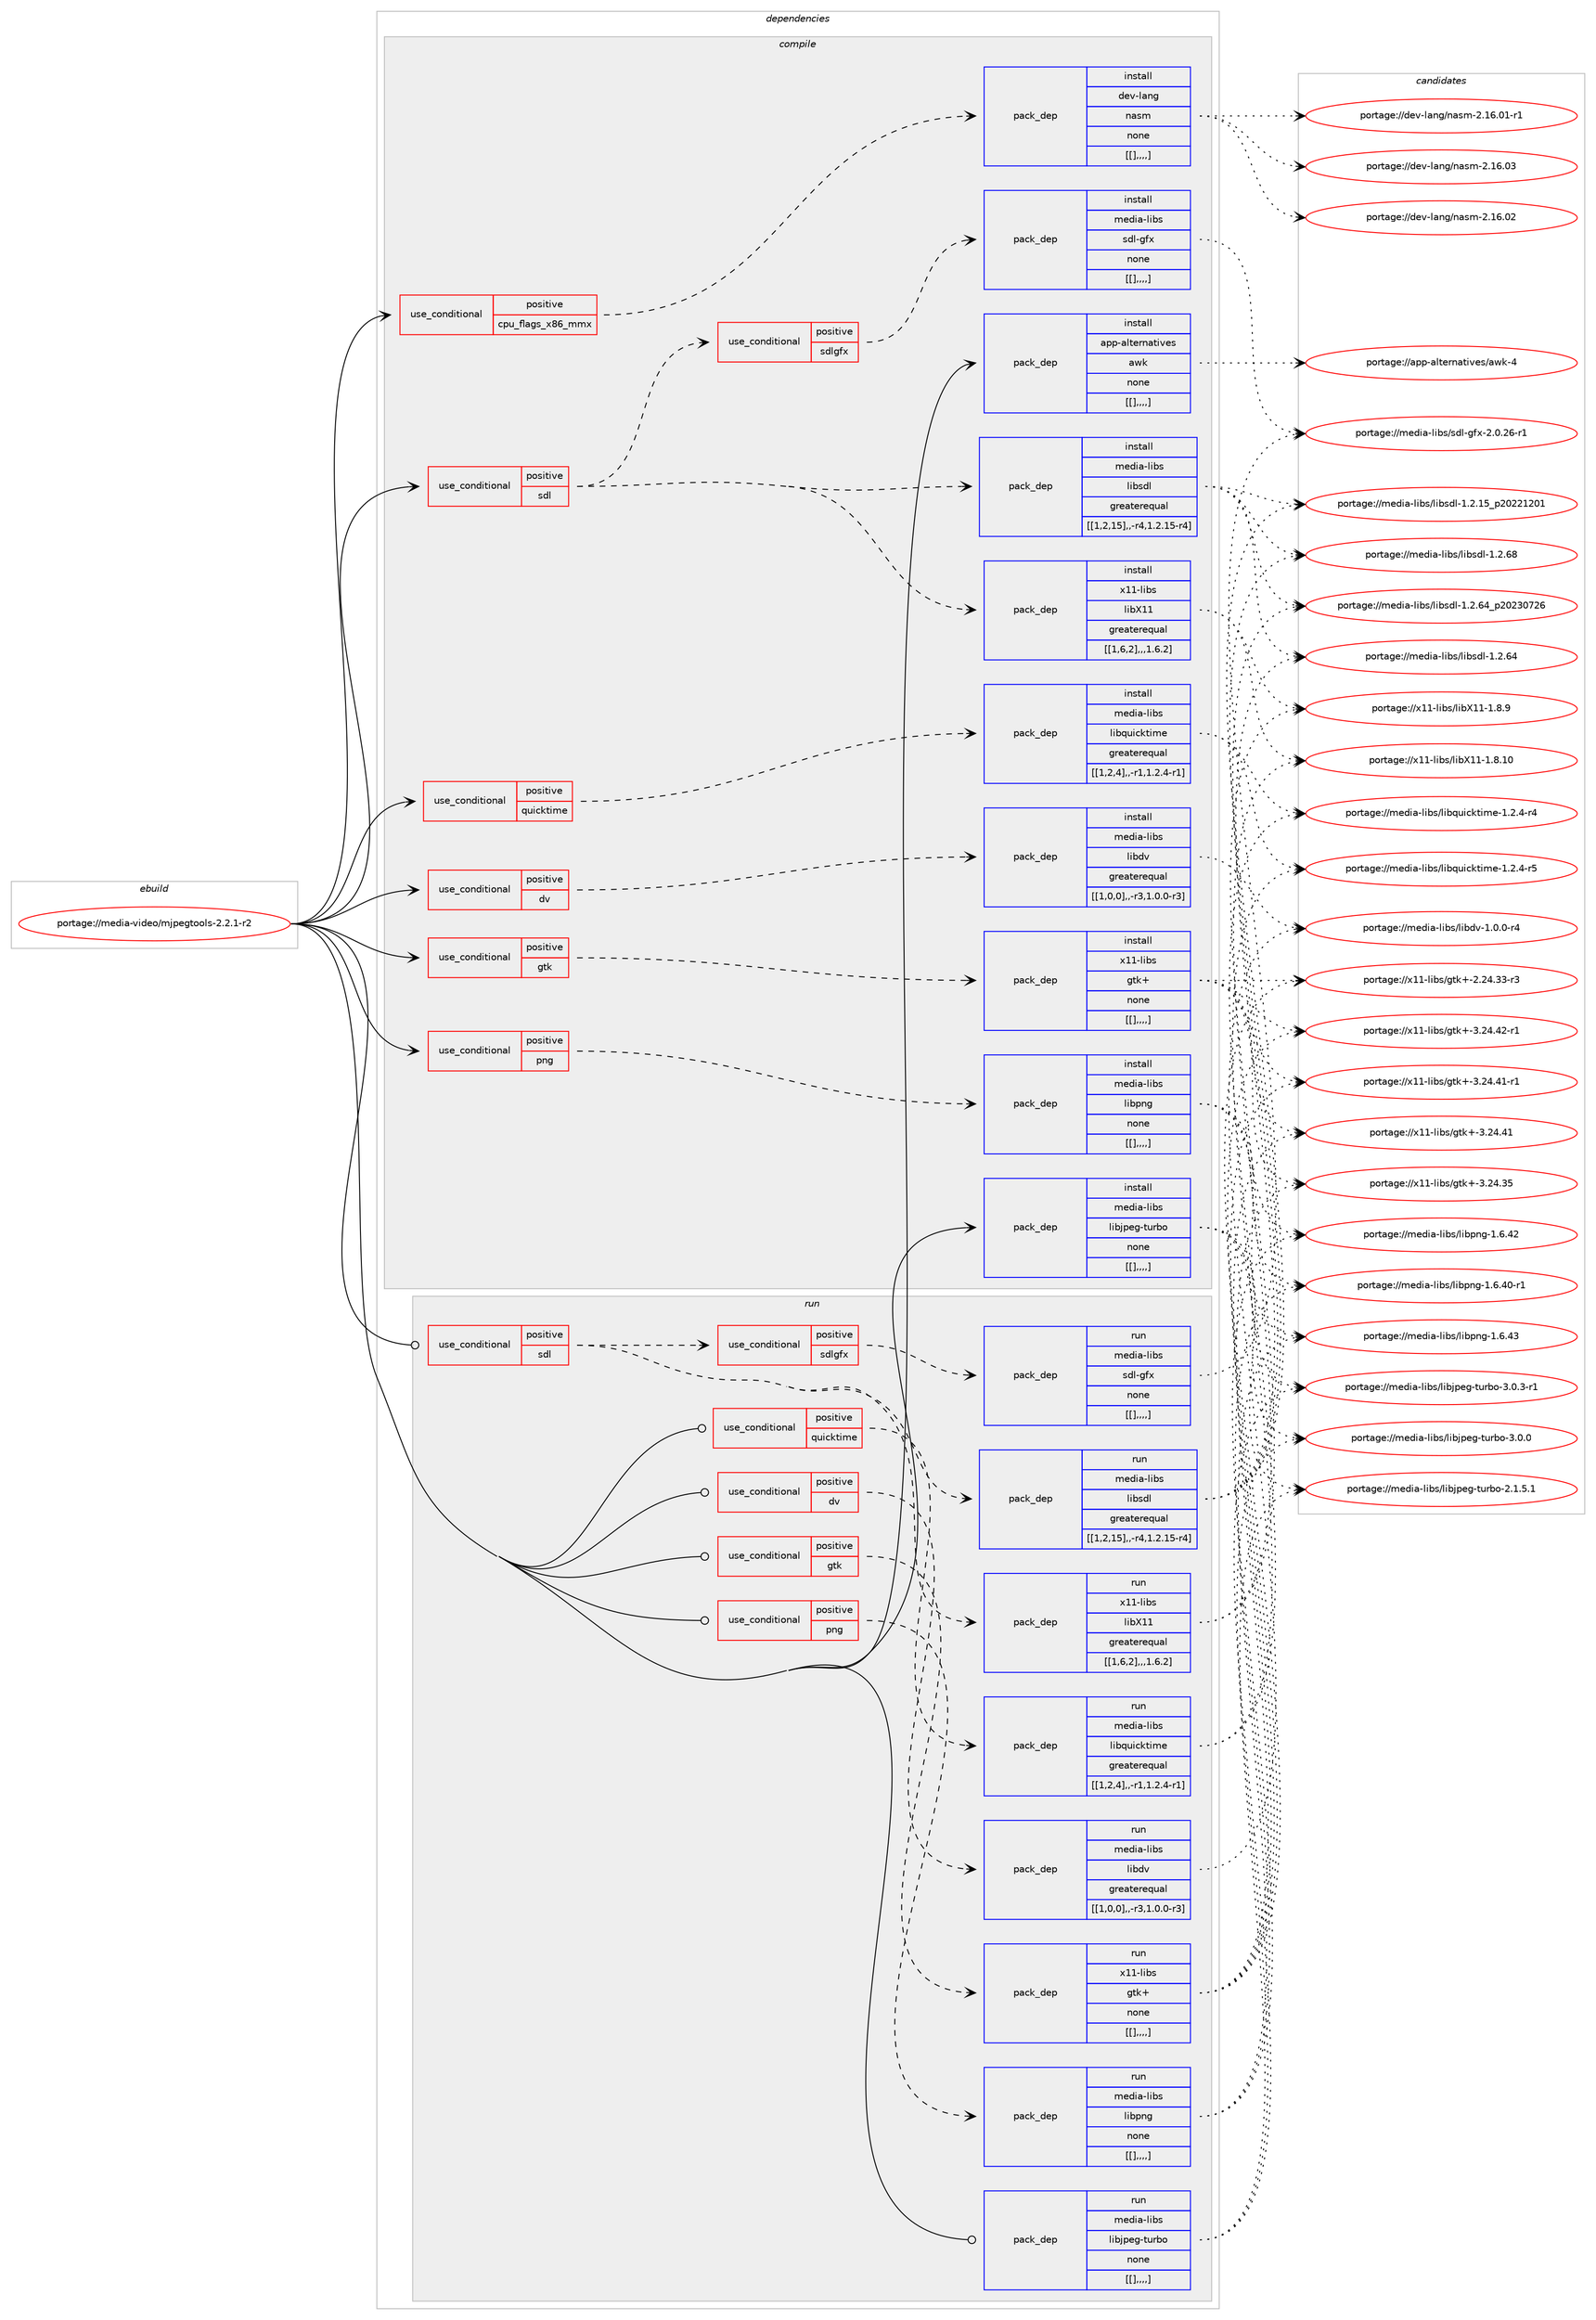 digraph prolog {

# *************
# Graph options
# *************

newrank=true;
concentrate=true;
compound=true;
graph [rankdir=LR,fontname=Helvetica,fontsize=10,ranksep=1.5];#, ranksep=2.5, nodesep=0.2];
edge  [arrowhead=vee];
node  [fontname=Helvetica,fontsize=10];

# **********
# The ebuild
# **********

subgraph cluster_leftcol {
color=gray;
label=<<i>ebuild</i>>;
id [label="portage://media-video/mjpegtools-2.2.1-r2", color=red, width=4, href="../media-video/mjpegtools-2.2.1-r2.svg"];
}

# ****************
# The dependencies
# ****************

subgraph cluster_midcol {
color=gray;
label=<<i>dependencies</i>>;
subgraph cluster_compile {
fillcolor="#eeeeee";
style=filled;
label=<<i>compile</i>>;
subgraph cond88739 {
dependency347821 [label=<<TABLE BORDER="0" CELLBORDER="1" CELLSPACING="0" CELLPADDING="4"><TR><TD ROWSPAN="3" CELLPADDING="10">use_conditional</TD></TR><TR><TD>positive</TD></TR><TR><TD>cpu_flags_x86_mmx</TD></TR></TABLE>>, shape=none, color=red];
subgraph pack256404 {
dependency347822 [label=<<TABLE BORDER="0" CELLBORDER="1" CELLSPACING="0" CELLPADDING="4" WIDTH="220"><TR><TD ROWSPAN="6" CELLPADDING="30">pack_dep</TD></TR><TR><TD WIDTH="110">install</TD></TR><TR><TD>dev-lang</TD></TR><TR><TD>nasm</TD></TR><TR><TD>none</TD></TR><TR><TD>[[],,,,]</TD></TR></TABLE>>, shape=none, color=blue];
}
dependency347821:e -> dependency347822:w [weight=20,style="dashed",arrowhead="vee"];
}
id:e -> dependency347821:w [weight=20,style="solid",arrowhead="vee"];
subgraph cond88740 {
dependency347823 [label=<<TABLE BORDER="0" CELLBORDER="1" CELLSPACING="0" CELLPADDING="4"><TR><TD ROWSPAN="3" CELLPADDING="10">use_conditional</TD></TR><TR><TD>positive</TD></TR><TR><TD>dv</TD></TR></TABLE>>, shape=none, color=red];
subgraph pack256405 {
dependency347824 [label=<<TABLE BORDER="0" CELLBORDER="1" CELLSPACING="0" CELLPADDING="4" WIDTH="220"><TR><TD ROWSPAN="6" CELLPADDING="30">pack_dep</TD></TR><TR><TD WIDTH="110">install</TD></TR><TR><TD>media-libs</TD></TR><TR><TD>libdv</TD></TR><TR><TD>greaterequal</TD></TR><TR><TD>[[1,0,0],,-r3,1.0.0-r3]</TD></TR></TABLE>>, shape=none, color=blue];
}
dependency347823:e -> dependency347824:w [weight=20,style="dashed",arrowhead="vee"];
}
id:e -> dependency347823:w [weight=20,style="solid",arrowhead="vee"];
subgraph cond88741 {
dependency347825 [label=<<TABLE BORDER="0" CELLBORDER="1" CELLSPACING="0" CELLPADDING="4"><TR><TD ROWSPAN="3" CELLPADDING="10">use_conditional</TD></TR><TR><TD>positive</TD></TR><TR><TD>gtk</TD></TR></TABLE>>, shape=none, color=red];
subgraph pack256406 {
dependency347826 [label=<<TABLE BORDER="0" CELLBORDER="1" CELLSPACING="0" CELLPADDING="4" WIDTH="220"><TR><TD ROWSPAN="6" CELLPADDING="30">pack_dep</TD></TR><TR><TD WIDTH="110">install</TD></TR><TR><TD>x11-libs</TD></TR><TR><TD>gtk+</TD></TR><TR><TD>none</TD></TR><TR><TD>[[],,,,]</TD></TR></TABLE>>, shape=none, color=blue];
}
dependency347825:e -> dependency347826:w [weight=20,style="dashed",arrowhead="vee"];
}
id:e -> dependency347825:w [weight=20,style="solid",arrowhead="vee"];
subgraph cond88742 {
dependency347827 [label=<<TABLE BORDER="0" CELLBORDER="1" CELLSPACING="0" CELLPADDING="4"><TR><TD ROWSPAN="3" CELLPADDING="10">use_conditional</TD></TR><TR><TD>positive</TD></TR><TR><TD>png</TD></TR></TABLE>>, shape=none, color=red];
subgraph pack256407 {
dependency347828 [label=<<TABLE BORDER="0" CELLBORDER="1" CELLSPACING="0" CELLPADDING="4" WIDTH="220"><TR><TD ROWSPAN="6" CELLPADDING="30">pack_dep</TD></TR><TR><TD WIDTH="110">install</TD></TR><TR><TD>media-libs</TD></TR><TR><TD>libpng</TD></TR><TR><TD>none</TD></TR><TR><TD>[[],,,,]</TD></TR></TABLE>>, shape=none, color=blue];
}
dependency347827:e -> dependency347828:w [weight=20,style="dashed",arrowhead="vee"];
}
id:e -> dependency347827:w [weight=20,style="solid",arrowhead="vee"];
subgraph cond88743 {
dependency347829 [label=<<TABLE BORDER="0" CELLBORDER="1" CELLSPACING="0" CELLPADDING="4"><TR><TD ROWSPAN="3" CELLPADDING="10">use_conditional</TD></TR><TR><TD>positive</TD></TR><TR><TD>quicktime</TD></TR></TABLE>>, shape=none, color=red];
subgraph pack256408 {
dependency347830 [label=<<TABLE BORDER="0" CELLBORDER="1" CELLSPACING="0" CELLPADDING="4" WIDTH="220"><TR><TD ROWSPAN="6" CELLPADDING="30">pack_dep</TD></TR><TR><TD WIDTH="110">install</TD></TR><TR><TD>media-libs</TD></TR><TR><TD>libquicktime</TD></TR><TR><TD>greaterequal</TD></TR><TR><TD>[[1,2,4],,-r1,1.2.4-r1]</TD></TR></TABLE>>, shape=none, color=blue];
}
dependency347829:e -> dependency347830:w [weight=20,style="dashed",arrowhead="vee"];
}
id:e -> dependency347829:w [weight=20,style="solid",arrowhead="vee"];
subgraph cond88744 {
dependency347831 [label=<<TABLE BORDER="0" CELLBORDER="1" CELLSPACING="0" CELLPADDING="4"><TR><TD ROWSPAN="3" CELLPADDING="10">use_conditional</TD></TR><TR><TD>positive</TD></TR><TR><TD>sdl</TD></TR></TABLE>>, shape=none, color=red];
subgraph pack256409 {
dependency347832 [label=<<TABLE BORDER="0" CELLBORDER="1" CELLSPACING="0" CELLPADDING="4" WIDTH="220"><TR><TD ROWSPAN="6" CELLPADDING="30">pack_dep</TD></TR><TR><TD WIDTH="110">install</TD></TR><TR><TD>media-libs</TD></TR><TR><TD>libsdl</TD></TR><TR><TD>greaterequal</TD></TR><TR><TD>[[1,2,15],,-r4,1.2.15-r4]</TD></TR></TABLE>>, shape=none, color=blue];
}
dependency347831:e -> dependency347832:w [weight=20,style="dashed",arrowhead="vee"];
subgraph pack256410 {
dependency347833 [label=<<TABLE BORDER="0" CELLBORDER="1" CELLSPACING="0" CELLPADDING="4" WIDTH="220"><TR><TD ROWSPAN="6" CELLPADDING="30">pack_dep</TD></TR><TR><TD WIDTH="110">install</TD></TR><TR><TD>x11-libs</TD></TR><TR><TD>libX11</TD></TR><TR><TD>greaterequal</TD></TR><TR><TD>[[1,6,2],,,1.6.2]</TD></TR></TABLE>>, shape=none, color=blue];
}
dependency347831:e -> dependency347833:w [weight=20,style="dashed",arrowhead="vee"];
subgraph cond88745 {
dependency347834 [label=<<TABLE BORDER="0" CELLBORDER="1" CELLSPACING="0" CELLPADDING="4"><TR><TD ROWSPAN="3" CELLPADDING="10">use_conditional</TD></TR><TR><TD>positive</TD></TR><TR><TD>sdlgfx</TD></TR></TABLE>>, shape=none, color=red];
subgraph pack256411 {
dependency347835 [label=<<TABLE BORDER="0" CELLBORDER="1" CELLSPACING="0" CELLPADDING="4" WIDTH="220"><TR><TD ROWSPAN="6" CELLPADDING="30">pack_dep</TD></TR><TR><TD WIDTH="110">install</TD></TR><TR><TD>media-libs</TD></TR><TR><TD>sdl-gfx</TD></TR><TR><TD>none</TD></TR><TR><TD>[[],,,,]</TD></TR></TABLE>>, shape=none, color=blue];
}
dependency347834:e -> dependency347835:w [weight=20,style="dashed",arrowhead="vee"];
}
dependency347831:e -> dependency347834:w [weight=20,style="dashed",arrowhead="vee"];
}
id:e -> dependency347831:w [weight=20,style="solid",arrowhead="vee"];
subgraph pack256412 {
dependency347836 [label=<<TABLE BORDER="0" CELLBORDER="1" CELLSPACING="0" CELLPADDING="4" WIDTH="220"><TR><TD ROWSPAN="6" CELLPADDING="30">pack_dep</TD></TR><TR><TD WIDTH="110">install</TD></TR><TR><TD>app-alternatives</TD></TR><TR><TD>awk</TD></TR><TR><TD>none</TD></TR><TR><TD>[[],,,,]</TD></TR></TABLE>>, shape=none, color=blue];
}
id:e -> dependency347836:w [weight=20,style="solid",arrowhead="vee"];
subgraph pack256413 {
dependency347837 [label=<<TABLE BORDER="0" CELLBORDER="1" CELLSPACING="0" CELLPADDING="4" WIDTH="220"><TR><TD ROWSPAN="6" CELLPADDING="30">pack_dep</TD></TR><TR><TD WIDTH="110">install</TD></TR><TR><TD>media-libs</TD></TR><TR><TD>libjpeg-turbo</TD></TR><TR><TD>none</TD></TR><TR><TD>[[],,,,]</TD></TR></TABLE>>, shape=none, color=blue];
}
id:e -> dependency347837:w [weight=20,style="solid",arrowhead="vee"];
}
subgraph cluster_compileandrun {
fillcolor="#eeeeee";
style=filled;
label=<<i>compile and run</i>>;
}
subgraph cluster_run {
fillcolor="#eeeeee";
style=filled;
label=<<i>run</i>>;
subgraph cond88746 {
dependency347838 [label=<<TABLE BORDER="0" CELLBORDER="1" CELLSPACING="0" CELLPADDING="4"><TR><TD ROWSPAN="3" CELLPADDING="10">use_conditional</TD></TR><TR><TD>positive</TD></TR><TR><TD>dv</TD></TR></TABLE>>, shape=none, color=red];
subgraph pack256414 {
dependency347839 [label=<<TABLE BORDER="0" CELLBORDER="1" CELLSPACING="0" CELLPADDING="4" WIDTH="220"><TR><TD ROWSPAN="6" CELLPADDING="30">pack_dep</TD></TR><TR><TD WIDTH="110">run</TD></TR><TR><TD>media-libs</TD></TR><TR><TD>libdv</TD></TR><TR><TD>greaterequal</TD></TR><TR><TD>[[1,0,0],,-r3,1.0.0-r3]</TD></TR></TABLE>>, shape=none, color=blue];
}
dependency347838:e -> dependency347839:w [weight=20,style="dashed",arrowhead="vee"];
}
id:e -> dependency347838:w [weight=20,style="solid",arrowhead="odot"];
subgraph cond88747 {
dependency347840 [label=<<TABLE BORDER="0" CELLBORDER="1" CELLSPACING="0" CELLPADDING="4"><TR><TD ROWSPAN="3" CELLPADDING="10">use_conditional</TD></TR><TR><TD>positive</TD></TR><TR><TD>gtk</TD></TR></TABLE>>, shape=none, color=red];
subgraph pack256415 {
dependency347841 [label=<<TABLE BORDER="0" CELLBORDER="1" CELLSPACING="0" CELLPADDING="4" WIDTH="220"><TR><TD ROWSPAN="6" CELLPADDING="30">pack_dep</TD></TR><TR><TD WIDTH="110">run</TD></TR><TR><TD>x11-libs</TD></TR><TR><TD>gtk+</TD></TR><TR><TD>none</TD></TR><TR><TD>[[],,,,]</TD></TR></TABLE>>, shape=none, color=blue];
}
dependency347840:e -> dependency347841:w [weight=20,style="dashed",arrowhead="vee"];
}
id:e -> dependency347840:w [weight=20,style="solid",arrowhead="odot"];
subgraph cond88748 {
dependency347842 [label=<<TABLE BORDER="0" CELLBORDER="1" CELLSPACING="0" CELLPADDING="4"><TR><TD ROWSPAN="3" CELLPADDING="10">use_conditional</TD></TR><TR><TD>positive</TD></TR><TR><TD>png</TD></TR></TABLE>>, shape=none, color=red];
subgraph pack256416 {
dependency347843 [label=<<TABLE BORDER="0" CELLBORDER="1" CELLSPACING="0" CELLPADDING="4" WIDTH="220"><TR><TD ROWSPAN="6" CELLPADDING="30">pack_dep</TD></TR><TR><TD WIDTH="110">run</TD></TR><TR><TD>media-libs</TD></TR><TR><TD>libpng</TD></TR><TR><TD>none</TD></TR><TR><TD>[[],,,,]</TD></TR></TABLE>>, shape=none, color=blue];
}
dependency347842:e -> dependency347843:w [weight=20,style="dashed",arrowhead="vee"];
}
id:e -> dependency347842:w [weight=20,style="solid",arrowhead="odot"];
subgraph cond88749 {
dependency347844 [label=<<TABLE BORDER="0" CELLBORDER="1" CELLSPACING="0" CELLPADDING="4"><TR><TD ROWSPAN="3" CELLPADDING="10">use_conditional</TD></TR><TR><TD>positive</TD></TR><TR><TD>quicktime</TD></TR></TABLE>>, shape=none, color=red];
subgraph pack256417 {
dependency347845 [label=<<TABLE BORDER="0" CELLBORDER="1" CELLSPACING="0" CELLPADDING="4" WIDTH="220"><TR><TD ROWSPAN="6" CELLPADDING="30">pack_dep</TD></TR><TR><TD WIDTH="110">run</TD></TR><TR><TD>media-libs</TD></TR><TR><TD>libquicktime</TD></TR><TR><TD>greaterequal</TD></TR><TR><TD>[[1,2,4],,-r1,1.2.4-r1]</TD></TR></TABLE>>, shape=none, color=blue];
}
dependency347844:e -> dependency347845:w [weight=20,style="dashed",arrowhead="vee"];
}
id:e -> dependency347844:w [weight=20,style="solid",arrowhead="odot"];
subgraph cond88750 {
dependency347846 [label=<<TABLE BORDER="0" CELLBORDER="1" CELLSPACING="0" CELLPADDING="4"><TR><TD ROWSPAN="3" CELLPADDING="10">use_conditional</TD></TR><TR><TD>positive</TD></TR><TR><TD>sdl</TD></TR></TABLE>>, shape=none, color=red];
subgraph pack256418 {
dependency347847 [label=<<TABLE BORDER="0" CELLBORDER="1" CELLSPACING="0" CELLPADDING="4" WIDTH="220"><TR><TD ROWSPAN="6" CELLPADDING="30">pack_dep</TD></TR><TR><TD WIDTH="110">run</TD></TR><TR><TD>media-libs</TD></TR><TR><TD>libsdl</TD></TR><TR><TD>greaterequal</TD></TR><TR><TD>[[1,2,15],,-r4,1.2.15-r4]</TD></TR></TABLE>>, shape=none, color=blue];
}
dependency347846:e -> dependency347847:w [weight=20,style="dashed",arrowhead="vee"];
subgraph pack256419 {
dependency347848 [label=<<TABLE BORDER="0" CELLBORDER="1" CELLSPACING="0" CELLPADDING="4" WIDTH="220"><TR><TD ROWSPAN="6" CELLPADDING="30">pack_dep</TD></TR><TR><TD WIDTH="110">run</TD></TR><TR><TD>x11-libs</TD></TR><TR><TD>libX11</TD></TR><TR><TD>greaterequal</TD></TR><TR><TD>[[1,6,2],,,1.6.2]</TD></TR></TABLE>>, shape=none, color=blue];
}
dependency347846:e -> dependency347848:w [weight=20,style="dashed",arrowhead="vee"];
subgraph cond88751 {
dependency347849 [label=<<TABLE BORDER="0" CELLBORDER="1" CELLSPACING="0" CELLPADDING="4"><TR><TD ROWSPAN="3" CELLPADDING="10">use_conditional</TD></TR><TR><TD>positive</TD></TR><TR><TD>sdlgfx</TD></TR></TABLE>>, shape=none, color=red];
subgraph pack256420 {
dependency347850 [label=<<TABLE BORDER="0" CELLBORDER="1" CELLSPACING="0" CELLPADDING="4" WIDTH="220"><TR><TD ROWSPAN="6" CELLPADDING="30">pack_dep</TD></TR><TR><TD WIDTH="110">run</TD></TR><TR><TD>media-libs</TD></TR><TR><TD>sdl-gfx</TD></TR><TR><TD>none</TD></TR><TR><TD>[[],,,,]</TD></TR></TABLE>>, shape=none, color=blue];
}
dependency347849:e -> dependency347850:w [weight=20,style="dashed",arrowhead="vee"];
}
dependency347846:e -> dependency347849:w [weight=20,style="dashed",arrowhead="vee"];
}
id:e -> dependency347846:w [weight=20,style="solid",arrowhead="odot"];
subgraph pack256421 {
dependency347851 [label=<<TABLE BORDER="0" CELLBORDER="1" CELLSPACING="0" CELLPADDING="4" WIDTH="220"><TR><TD ROWSPAN="6" CELLPADDING="30">pack_dep</TD></TR><TR><TD WIDTH="110">run</TD></TR><TR><TD>media-libs</TD></TR><TR><TD>libjpeg-turbo</TD></TR><TR><TD>none</TD></TR><TR><TD>[[],,,,]</TD></TR></TABLE>>, shape=none, color=blue];
}
id:e -> dependency347851:w [weight=20,style="solid",arrowhead="odot"];
}
}

# **************
# The candidates
# **************

subgraph cluster_choices {
rank=same;
color=gray;
label=<<i>candidates</i>>;

subgraph choice256404 {
color=black;
nodesep=1;
choice100101118451089711010347110971151094550464954464851 [label="portage://dev-lang/nasm-2.16.03", color=red, width=4,href="../dev-lang/nasm-2.16.03.svg"];
choice100101118451089711010347110971151094550464954464850 [label="portage://dev-lang/nasm-2.16.02", color=red, width=4,href="../dev-lang/nasm-2.16.02.svg"];
choice1001011184510897110103471109711510945504649544648494511449 [label="portage://dev-lang/nasm-2.16.01-r1", color=red, width=4,href="../dev-lang/nasm-2.16.01-r1.svg"];
dependency347822:e -> choice100101118451089711010347110971151094550464954464851:w [style=dotted,weight="100"];
dependency347822:e -> choice100101118451089711010347110971151094550464954464850:w [style=dotted,weight="100"];
dependency347822:e -> choice1001011184510897110103471109711510945504649544648494511449:w [style=dotted,weight="100"];
}
subgraph choice256405 {
color=black;
nodesep=1;
choice10910110010597451081059811547108105981001184549464846484511452 [label="portage://media-libs/libdv-1.0.0-r4", color=red, width=4,href="../media-libs/libdv-1.0.0-r4.svg"];
dependency347824:e -> choice10910110010597451081059811547108105981001184549464846484511452:w [style=dotted,weight="100"];
}
subgraph choice256406 {
color=black;
nodesep=1;
choice12049494510810598115471031161074345514650524652504511449 [label="portage://x11-libs/gtk+-3.24.42-r1", color=red, width=4,href="../x11-libs/gtk+-3.24.42-r1.svg"];
choice12049494510810598115471031161074345514650524652494511449 [label="portage://x11-libs/gtk+-3.24.41-r1", color=red, width=4,href="../x11-libs/gtk+-3.24.41-r1.svg"];
choice1204949451081059811547103116107434551465052465249 [label="portage://x11-libs/gtk+-3.24.41", color=red, width=4,href="../x11-libs/gtk+-3.24.41.svg"];
choice1204949451081059811547103116107434551465052465153 [label="portage://x11-libs/gtk+-3.24.35", color=red, width=4,href="../x11-libs/gtk+-3.24.35.svg"];
choice12049494510810598115471031161074345504650524651514511451 [label="portage://x11-libs/gtk+-2.24.33-r3", color=red, width=4,href="../x11-libs/gtk+-2.24.33-r3.svg"];
dependency347826:e -> choice12049494510810598115471031161074345514650524652504511449:w [style=dotted,weight="100"];
dependency347826:e -> choice12049494510810598115471031161074345514650524652494511449:w [style=dotted,weight="100"];
dependency347826:e -> choice1204949451081059811547103116107434551465052465249:w [style=dotted,weight="100"];
dependency347826:e -> choice1204949451081059811547103116107434551465052465153:w [style=dotted,weight="100"];
dependency347826:e -> choice12049494510810598115471031161074345504650524651514511451:w [style=dotted,weight="100"];
}
subgraph choice256407 {
color=black;
nodesep=1;
choice109101100105974510810598115471081059811211010345494654465251 [label="portage://media-libs/libpng-1.6.43", color=red, width=4,href="../media-libs/libpng-1.6.43.svg"];
choice109101100105974510810598115471081059811211010345494654465250 [label="portage://media-libs/libpng-1.6.42", color=red, width=4,href="../media-libs/libpng-1.6.42.svg"];
choice1091011001059745108105981154710810598112110103454946544652484511449 [label="portage://media-libs/libpng-1.6.40-r1", color=red, width=4,href="../media-libs/libpng-1.6.40-r1.svg"];
dependency347828:e -> choice109101100105974510810598115471081059811211010345494654465251:w [style=dotted,weight="100"];
dependency347828:e -> choice109101100105974510810598115471081059811211010345494654465250:w [style=dotted,weight="100"];
dependency347828:e -> choice1091011001059745108105981154710810598112110103454946544652484511449:w [style=dotted,weight="100"];
}
subgraph choice256408 {
color=black;
nodesep=1;
choice1091011001059745108105981154710810598113117105991071161051091014549465046524511453 [label="portage://media-libs/libquicktime-1.2.4-r5", color=red, width=4,href="../media-libs/libquicktime-1.2.4-r5.svg"];
choice1091011001059745108105981154710810598113117105991071161051091014549465046524511452 [label="portage://media-libs/libquicktime-1.2.4-r4", color=red, width=4,href="../media-libs/libquicktime-1.2.4-r4.svg"];
dependency347830:e -> choice1091011001059745108105981154710810598113117105991071161051091014549465046524511453:w [style=dotted,weight="100"];
dependency347830:e -> choice1091011001059745108105981154710810598113117105991071161051091014549465046524511452:w [style=dotted,weight="100"];
}
subgraph choice256409 {
color=black;
nodesep=1;
choice109101100105974510810598115471081059811510010845494650465456 [label="portage://media-libs/libsdl-1.2.68", color=red, width=4,href="../media-libs/libsdl-1.2.68.svg"];
choice109101100105974510810598115471081059811510010845494650465452951125048505148555054 [label="portage://media-libs/libsdl-1.2.64_p20230726", color=red, width=4,href="../media-libs/libsdl-1.2.64_p20230726.svg"];
choice109101100105974510810598115471081059811510010845494650465452 [label="portage://media-libs/libsdl-1.2.64", color=red, width=4,href="../media-libs/libsdl-1.2.64.svg"];
choice109101100105974510810598115471081059811510010845494650464953951125048505049504849 [label="portage://media-libs/libsdl-1.2.15_p20221201", color=red, width=4,href="../media-libs/libsdl-1.2.15_p20221201.svg"];
dependency347832:e -> choice109101100105974510810598115471081059811510010845494650465456:w [style=dotted,weight="100"];
dependency347832:e -> choice109101100105974510810598115471081059811510010845494650465452951125048505148555054:w [style=dotted,weight="100"];
dependency347832:e -> choice109101100105974510810598115471081059811510010845494650465452:w [style=dotted,weight="100"];
dependency347832:e -> choice109101100105974510810598115471081059811510010845494650464953951125048505049504849:w [style=dotted,weight="100"];
}
subgraph choice256410 {
color=black;
nodesep=1;
choice12049494510810598115471081059888494945494656464948 [label="portage://x11-libs/libX11-1.8.10", color=red, width=4,href="../x11-libs/libX11-1.8.10.svg"];
choice120494945108105981154710810598884949454946564657 [label="portage://x11-libs/libX11-1.8.9", color=red, width=4,href="../x11-libs/libX11-1.8.9.svg"];
dependency347833:e -> choice12049494510810598115471081059888494945494656464948:w [style=dotted,weight="100"];
dependency347833:e -> choice120494945108105981154710810598884949454946564657:w [style=dotted,weight="100"];
}
subgraph choice256411 {
color=black;
nodesep=1;
choice1091011001059745108105981154711510010845103102120455046484650544511449 [label="portage://media-libs/sdl-gfx-2.0.26-r1", color=red, width=4,href="../media-libs/sdl-gfx-2.0.26-r1.svg"];
dependency347835:e -> choice1091011001059745108105981154711510010845103102120455046484650544511449:w [style=dotted,weight="100"];
}
subgraph choice256412 {
color=black;
nodesep=1;
choice9711211245971081161011141109711610511810111547971191074552 [label="portage://app-alternatives/awk-4", color=red, width=4,href="../app-alternatives/awk-4.svg"];
dependency347836:e -> choice9711211245971081161011141109711610511810111547971191074552:w [style=dotted,weight="100"];
}
subgraph choice256413 {
color=black;
nodesep=1;
choice109101100105974510810598115471081059810611210110345116117114981114551464846514511449 [label="portage://media-libs/libjpeg-turbo-3.0.3-r1", color=red, width=4,href="../media-libs/libjpeg-turbo-3.0.3-r1.svg"];
choice10910110010597451081059811547108105981061121011034511611711498111455146484648 [label="portage://media-libs/libjpeg-turbo-3.0.0", color=red, width=4,href="../media-libs/libjpeg-turbo-3.0.0.svg"];
choice109101100105974510810598115471081059810611210110345116117114981114550464946534649 [label="portage://media-libs/libjpeg-turbo-2.1.5.1", color=red, width=4,href="../media-libs/libjpeg-turbo-2.1.5.1.svg"];
dependency347837:e -> choice109101100105974510810598115471081059810611210110345116117114981114551464846514511449:w [style=dotted,weight="100"];
dependency347837:e -> choice10910110010597451081059811547108105981061121011034511611711498111455146484648:w [style=dotted,weight="100"];
dependency347837:e -> choice109101100105974510810598115471081059810611210110345116117114981114550464946534649:w [style=dotted,weight="100"];
}
subgraph choice256414 {
color=black;
nodesep=1;
choice10910110010597451081059811547108105981001184549464846484511452 [label="portage://media-libs/libdv-1.0.0-r4", color=red, width=4,href="../media-libs/libdv-1.0.0-r4.svg"];
dependency347839:e -> choice10910110010597451081059811547108105981001184549464846484511452:w [style=dotted,weight="100"];
}
subgraph choice256415 {
color=black;
nodesep=1;
choice12049494510810598115471031161074345514650524652504511449 [label="portage://x11-libs/gtk+-3.24.42-r1", color=red, width=4,href="../x11-libs/gtk+-3.24.42-r1.svg"];
choice12049494510810598115471031161074345514650524652494511449 [label="portage://x11-libs/gtk+-3.24.41-r1", color=red, width=4,href="../x11-libs/gtk+-3.24.41-r1.svg"];
choice1204949451081059811547103116107434551465052465249 [label="portage://x11-libs/gtk+-3.24.41", color=red, width=4,href="../x11-libs/gtk+-3.24.41.svg"];
choice1204949451081059811547103116107434551465052465153 [label="portage://x11-libs/gtk+-3.24.35", color=red, width=4,href="../x11-libs/gtk+-3.24.35.svg"];
choice12049494510810598115471031161074345504650524651514511451 [label="portage://x11-libs/gtk+-2.24.33-r3", color=red, width=4,href="../x11-libs/gtk+-2.24.33-r3.svg"];
dependency347841:e -> choice12049494510810598115471031161074345514650524652504511449:w [style=dotted,weight="100"];
dependency347841:e -> choice12049494510810598115471031161074345514650524652494511449:w [style=dotted,weight="100"];
dependency347841:e -> choice1204949451081059811547103116107434551465052465249:w [style=dotted,weight="100"];
dependency347841:e -> choice1204949451081059811547103116107434551465052465153:w [style=dotted,weight="100"];
dependency347841:e -> choice12049494510810598115471031161074345504650524651514511451:w [style=dotted,weight="100"];
}
subgraph choice256416 {
color=black;
nodesep=1;
choice109101100105974510810598115471081059811211010345494654465251 [label="portage://media-libs/libpng-1.6.43", color=red, width=4,href="../media-libs/libpng-1.6.43.svg"];
choice109101100105974510810598115471081059811211010345494654465250 [label="portage://media-libs/libpng-1.6.42", color=red, width=4,href="../media-libs/libpng-1.6.42.svg"];
choice1091011001059745108105981154710810598112110103454946544652484511449 [label="portage://media-libs/libpng-1.6.40-r1", color=red, width=4,href="../media-libs/libpng-1.6.40-r1.svg"];
dependency347843:e -> choice109101100105974510810598115471081059811211010345494654465251:w [style=dotted,weight="100"];
dependency347843:e -> choice109101100105974510810598115471081059811211010345494654465250:w [style=dotted,weight="100"];
dependency347843:e -> choice1091011001059745108105981154710810598112110103454946544652484511449:w [style=dotted,weight="100"];
}
subgraph choice256417 {
color=black;
nodesep=1;
choice1091011001059745108105981154710810598113117105991071161051091014549465046524511453 [label="portage://media-libs/libquicktime-1.2.4-r5", color=red, width=4,href="../media-libs/libquicktime-1.2.4-r5.svg"];
choice1091011001059745108105981154710810598113117105991071161051091014549465046524511452 [label="portage://media-libs/libquicktime-1.2.4-r4", color=red, width=4,href="../media-libs/libquicktime-1.2.4-r4.svg"];
dependency347845:e -> choice1091011001059745108105981154710810598113117105991071161051091014549465046524511453:w [style=dotted,weight="100"];
dependency347845:e -> choice1091011001059745108105981154710810598113117105991071161051091014549465046524511452:w [style=dotted,weight="100"];
}
subgraph choice256418 {
color=black;
nodesep=1;
choice109101100105974510810598115471081059811510010845494650465456 [label="portage://media-libs/libsdl-1.2.68", color=red, width=4,href="../media-libs/libsdl-1.2.68.svg"];
choice109101100105974510810598115471081059811510010845494650465452951125048505148555054 [label="portage://media-libs/libsdl-1.2.64_p20230726", color=red, width=4,href="../media-libs/libsdl-1.2.64_p20230726.svg"];
choice109101100105974510810598115471081059811510010845494650465452 [label="portage://media-libs/libsdl-1.2.64", color=red, width=4,href="../media-libs/libsdl-1.2.64.svg"];
choice109101100105974510810598115471081059811510010845494650464953951125048505049504849 [label="portage://media-libs/libsdl-1.2.15_p20221201", color=red, width=4,href="../media-libs/libsdl-1.2.15_p20221201.svg"];
dependency347847:e -> choice109101100105974510810598115471081059811510010845494650465456:w [style=dotted,weight="100"];
dependency347847:e -> choice109101100105974510810598115471081059811510010845494650465452951125048505148555054:w [style=dotted,weight="100"];
dependency347847:e -> choice109101100105974510810598115471081059811510010845494650465452:w [style=dotted,weight="100"];
dependency347847:e -> choice109101100105974510810598115471081059811510010845494650464953951125048505049504849:w [style=dotted,weight="100"];
}
subgraph choice256419 {
color=black;
nodesep=1;
choice12049494510810598115471081059888494945494656464948 [label="portage://x11-libs/libX11-1.8.10", color=red, width=4,href="../x11-libs/libX11-1.8.10.svg"];
choice120494945108105981154710810598884949454946564657 [label="portage://x11-libs/libX11-1.8.9", color=red, width=4,href="../x11-libs/libX11-1.8.9.svg"];
dependency347848:e -> choice12049494510810598115471081059888494945494656464948:w [style=dotted,weight="100"];
dependency347848:e -> choice120494945108105981154710810598884949454946564657:w [style=dotted,weight="100"];
}
subgraph choice256420 {
color=black;
nodesep=1;
choice1091011001059745108105981154711510010845103102120455046484650544511449 [label="portage://media-libs/sdl-gfx-2.0.26-r1", color=red, width=4,href="../media-libs/sdl-gfx-2.0.26-r1.svg"];
dependency347850:e -> choice1091011001059745108105981154711510010845103102120455046484650544511449:w [style=dotted,weight="100"];
}
subgraph choice256421 {
color=black;
nodesep=1;
choice109101100105974510810598115471081059810611210110345116117114981114551464846514511449 [label="portage://media-libs/libjpeg-turbo-3.0.3-r1", color=red, width=4,href="../media-libs/libjpeg-turbo-3.0.3-r1.svg"];
choice10910110010597451081059811547108105981061121011034511611711498111455146484648 [label="portage://media-libs/libjpeg-turbo-3.0.0", color=red, width=4,href="../media-libs/libjpeg-turbo-3.0.0.svg"];
choice109101100105974510810598115471081059810611210110345116117114981114550464946534649 [label="portage://media-libs/libjpeg-turbo-2.1.5.1", color=red, width=4,href="../media-libs/libjpeg-turbo-2.1.5.1.svg"];
dependency347851:e -> choice109101100105974510810598115471081059810611210110345116117114981114551464846514511449:w [style=dotted,weight="100"];
dependency347851:e -> choice10910110010597451081059811547108105981061121011034511611711498111455146484648:w [style=dotted,weight="100"];
dependency347851:e -> choice109101100105974510810598115471081059810611210110345116117114981114550464946534649:w [style=dotted,weight="100"];
}
}

}
